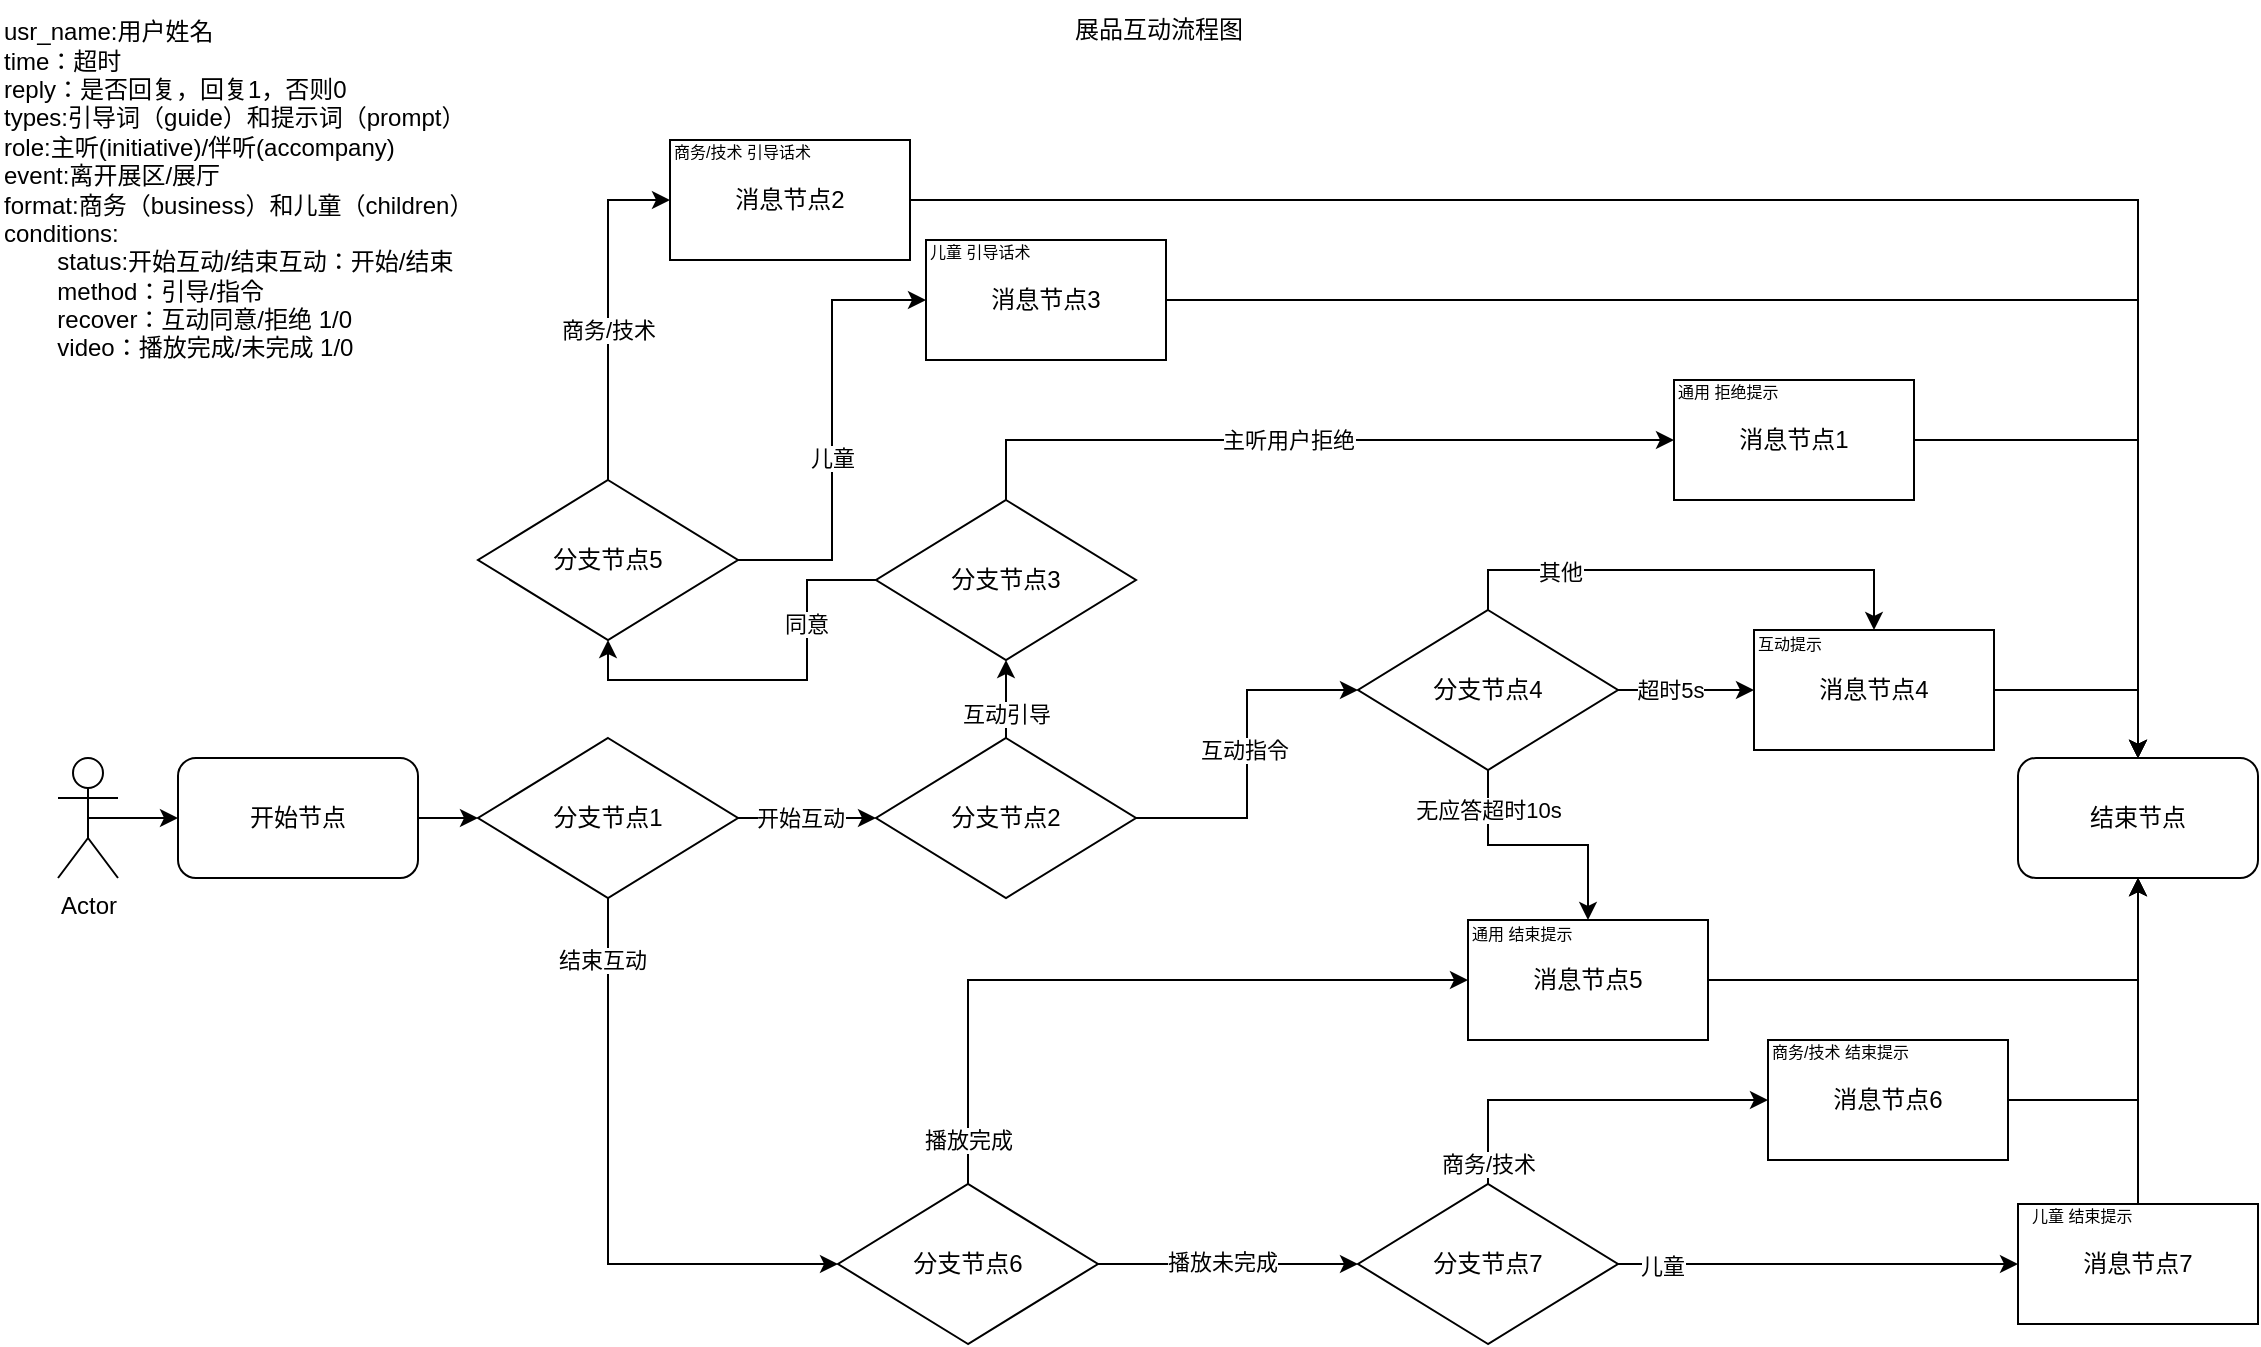 <mxfile version="26.0.6">
  <diagram name="第 1 页" id="XqIgpjNL912tUWsm86NY">
    <mxGraphModel dx="1476" dy="874" grid="1" gridSize="10" guides="1" tooltips="1" connect="1" arrows="1" fold="1" page="1" pageScale="1" pageWidth="1169" pageHeight="827" background="none" math="0" shadow="0">
      <root>
        <mxCell id="0" />
        <mxCell id="1" parent="0" />
        <mxCell id="jOU-Sw_w10BAUPFyjZc6-11" style="edgeStyle=orthogonalEdgeStyle;rounded=0;orthogonalLoop=1;jettySize=auto;html=1;exitX=0.5;exitY=0.5;exitDx=0;exitDy=0;exitPerimeter=0;" parent="1" source="jOU-Sw_w10BAUPFyjZc6-1" target="jOU-Sw_w10BAUPFyjZc6-2" edge="1">
          <mxGeometry relative="1" as="geometry" />
        </mxCell>
        <mxCell id="jOU-Sw_w10BAUPFyjZc6-1" value="Actor" style="shape=umlActor;verticalLabelPosition=bottom;verticalAlign=top;html=1;outlineConnect=0;" parent="1" vertex="1">
          <mxGeometry x="34" y="379" width="30" height="60" as="geometry" />
        </mxCell>
        <mxCell id="jOU-Sw_w10BAUPFyjZc6-4" style="edgeStyle=orthogonalEdgeStyle;rounded=0;orthogonalLoop=1;jettySize=auto;html=1;exitX=1;exitY=0.5;exitDx=0;exitDy=0;entryX=0;entryY=0.5;entryDx=0;entryDy=0;" parent="1" source="jOU-Sw_w10BAUPFyjZc6-2" target="jOU-Sw_w10BAUPFyjZc6-16" edge="1">
          <mxGeometry relative="1" as="geometry">
            <mxPoint x="304" y="409" as="targetPoint" />
          </mxGeometry>
        </mxCell>
        <mxCell id="jOU-Sw_w10BAUPFyjZc6-2" value="开始节点" style="rounded=1;whiteSpace=wrap;html=1;" parent="1" vertex="1">
          <mxGeometry x="94" y="379" width="120" height="60" as="geometry" />
        </mxCell>
        <mxCell id="jOU-Sw_w10BAUPFyjZc6-6" style="edgeStyle=orthogonalEdgeStyle;rounded=0;orthogonalLoop=1;jettySize=auto;html=1;exitX=1;exitY=0.5;exitDx=0;exitDy=0;entryX=0;entryY=0.5;entryDx=0;entryDy=0;" parent="1" source="jOU-Sw_w10BAUPFyjZc6-16" target="jOU-Sw_w10BAUPFyjZc6-15" edge="1">
          <mxGeometry relative="1" as="geometry">
            <mxPoint x="364" y="379" as="sourcePoint" />
            <mxPoint x="484" y="319" as="targetPoint" />
          </mxGeometry>
        </mxCell>
        <mxCell id="jOU-Sw_w10BAUPFyjZc6-19" value="开始互动" style="edgeLabel;html=1;align=center;verticalAlign=middle;resizable=0;points=[];" parent="jOU-Sw_w10BAUPFyjZc6-6" vertex="1" connectable="0">
          <mxGeometry x="-0.005" y="-1" relative="1" as="geometry">
            <mxPoint x="-4" y="-1" as="offset" />
          </mxGeometry>
        </mxCell>
        <mxCell id="jOU-Sw_w10BAUPFyjZc6-13" style="edgeStyle=orthogonalEdgeStyle;rounded=0;orthogonalLoop=1;jettySize=auto;html=1;exitX=0.5;exitY=0;exitDx=0;exitDy=0;entryX=0.5;entryY=1;entryDx=0;entryDy=0;" parent="1" source="jOU-Sw_w10BAUPFyjZc6-15" target="5HFRpIY2yLi9GgM--rcs-7" edge="1">
          <mxGeometry relative="1" as="geometry">
            <mxPoint x="544" y="289" as="sourcePoint" />
            <mxPoint x="390" y="290" as="targetPoint" />
          </mxGeometry>
        </mxCell>
        <mxCell id="4yt9u2mU-97iXNzy5aZv-1" value="互动引导" style="edgeLabel;html=1;align=center;verticalAlign=middle;resizable=0;points=[];" parent="jOU-Sw_w10BAUPFyjZc6-13" vertex="1" connectable="0">
          <mxGeometry x="-0.859" y="2" relative="1" as="geometry">
            <mxPoint x="2" y="-10" as="offset" />
          </mxGeometry>
        </mxCell>
        <mxCell id="jOU-Sw_w10BAUPFyjZc6-14" value="结束节点" style="rounded=1;whiteSpace=wrap;html=1;" parent="1" vertex="1">
          <mxGeometry x="1014" y="379" width="120" height="60" as="geometry" />
        </mxCell>
        <mxCell id="jOU-Sw_w10BAUPFyjZc6-26" style="edgeStyle=orthogonalEdgeStyle;rounded=0;orthogonalLoop=1;jettySize=auto;html=1;entryX=0;entryY=0.5;entryDx=0;entryDy=0;jumpStyle=arc;exitX=0.5;exitY=0;exitDx=0;exitDy=0;" parent="1" source="5HFRpIY2yLi9GgM--rcs-7" target="ggawzRl99f0782iFgvYf-14" edge="1">
          <mxGeometry relative="1" as="geometry">
            <mxPoint x="809" y="20" as="targetPoint" />
            <mxPoint x="730" y="41" as="sourcePoint" />
          </mxGeometry>
        </mxCell>
        <mxCell id="jOU-Sw_w10BAUPFyjZc6-28" value="主听用户拒绝" style="edgeLabel;html=1;align=center;verticalAlign=middle;resizable=0;points=[];" parent="jOU-Sw_w10BAUPFyjZc6-26" vertex="1" connectable="0">
          <mxGeometry x="0.106" y="-3" relative="1" as="geometry">
            <mxPoint x="-31" y="-3" as="offset" />
          </mxGeometry>
        </mxCell>
        <mxCell id="5HFRpIY2yLi9GgM--rcs-2" style="edgeStyle=orthogonalEdgeStyle;rounded=0;orthogonalLoop=1;jettySize=auto;html=1;exitX=1;exitY=0.5;exitDx=0;exitDy=0;entryX=0;entryY=0.5;entryDx=0;entryDy=0;" parent="1" source="jOU-Sw_w10BAUPFyjZc6-15" target="jOU-Sw_w10BAUPFyjZc6-21" edge="1">
          <mxGeometry relative="1" as="geometry" />
        </mxCell>
        <mxCell id="5HFRpIY2yLi9GgM--rcs-3" value="互动指令" style="edgeLabel;html=1;align=center;verticalAlign=middle;resizable=0;points=[];" parent="5HFRpIY2yLi9GgM--rcs-2" vertex="1" connectable="0">
          <mxGeometry x="0.024" y="2" relative="1" as="geometry">
            <mxPoint as="offset" />
          </mxGeometry>
        </mxCell>
        <mxCell id="jOU-Sw_w10BAUPFyjZc6-15" value="分支节点2" style="rhombus;whiteSpace=wrap;html=1;" parent="1" vertex="1">
          <mxGeometry x="443" y="369" width="130" height="80" as="geometry" />
        </mxCell>
        <mxCell id="jOU-Sw_w10BAUPFyjZc6-18" style="edgeStyle=orthogonalEdgeStyle;rounded=0;orthogonalLoop=1;jettySize=auto;html=1;exitX=0.5;exitY=1;exitDx=0;exitDy=0;entryX=1;entryY=0.5;entryDx=0;entryDy=0;" parent="1" source="jOU-Sw_w10BAUPFyjZc6-16" target="jOU-Sw_w10BAUPFyjZc6-17" edge="1">
          <mxGeometry relative="1" as="geometry" />
        </mxCell>
        <mxCell id="jOU-Sw_w10BAUPFyjZc6-20" value="结束互动" style="edgeLabel;html=1;align=center;verticalAlign=middle;resizable=0;points=[];" parent="jOU-Sw_w10BAUPFyjZc6-18" vertex="1" connectable="0">
          <mxGeometry x="-0.12" y="-3" relative="1" as="geometry">
            <mxPoint y="-100" as="offset" />
          </mxGeometry>
        </mxCell>
        <mxCell id="jOU-Sw_w10BAUPFyjZc6-16" value="分支节点1" style="rhombus;whiteSpace=wrap;html=1;" parent="1" vertex="1">
          <mxGeometry x="244" y="369" width="130" height="80" as="geometry" />
        </mxCell>
        <mxCell id="jOU-Sw_w10BAUPFyjZc6-45" style="edgeStyle=orthogonalEdgeStyle;rounded=0;orthogonalLoop=1;jettySize=auto;html=1;exitX=0;exitY=0.5;exitDx=0;exitDy=0;" parent="1" source="jOU-Sw_w10BAUPFyjZc6-17" target="jOU-Sw_w10BAUPFyjZc6-44" edge="1">
          <mxGeometry relative="1" as="geometry" />
        </mxCell>
        <mxCell id="jOU-Sw_w10BAUPFyjZc6-50" value="播放未完成" style="edgeLabel;html=1;align=center;verticalAlign=middle;resizable=0;points=[];" parent="jOU-Sw_w10BAUPFyjZc6-45" vertex="1" connectable="0">
          <mxGeometry x="-0.044" y="1" relative="1" as="geometry">
            <mxPoint as="offset" />
          </mxGeometry>
        </mxCell>
        <mxCell id="ggawzRl99f0782iFgvYf-10" style="edgeStyle=orthogonalEdgeStyle;rounded=0;orthogonalLoop=1;jettySize=auto;html=1;exitX=0.5;exitY=1;exitDx=0;exitDy=0;entryX=0;entryY=0.5;entryDx=0;entryDy=0;" parent="1" source="jOU-Sw_w10BAUPFyjZc6-17" target="ggawzRl99f0782iFgvYf-8" edge="1">
          <mxGeometry relative="1" as="geometry" />
        </mxCell>
        <mxCell id="ggawzRl99f0782iFgvYf-17" value="播放完成" style="edgeLabel;html=1;align=center;verticalAlign=middle;resizable=0;points=[];" parent="ggawzRl99f0782iFgvYf-10" vertex="1" connectable="0">
          <mxGeometry x="-0.876" relative="1" as="geometry">
            <mxPoint as="offset" />
          </mxGeometry>
        </mxCell>
        <mxCell id="jOU-Sw_w10BAUPFyjZc6-17" value="分支节点6" style="rhombus;whiteSpace=wrap;html=1;direction=west;" parent="1" vertex="1">
          <mxGeometry x="424" y="592" width="130" height="80" as="geometry" />
        </mxCell>
        <mxCell id="jOU-Sw_w10BAUPFyjZc6-37" style="edgeStyle=orthogonalEdgeStyle;rounded=0;orthogonalLoop=1;jettySize=auto;html=1;exitX=1;exitY=0.5;exitDx=0;exitDy=0;entryX=0;entryY=0.5;entryDx=0;entryDy=0;" parent="1" source="jOU-Sw_w10BAUPFyjZc6-21" target="jOU-Sw_w10BAUPFyjZc6-65" edge="1">
          <mxGeometry relative="1" as="geometry">
            <mxPoint x="954" y="355" as="targetPoint" />
          </mxGeometry>
        </mxCell>
        <mxCell id="jOU-Sw_w10BAUPFyjZc6-41" value="超时5s" style="edgeLabel;html=1;align=center;verticalAlign=middle;resizable=0;points=[];" parent="jOU-Sw_w10BAUPFyjZc6-37" vertex="1" connectable="0">
          <mxGeometry x="-0.661" y="1" relative="1" as="geometry">
            <mxPoint x="14" y="1" as="offset" />
          </mxGeometry>
        </mxCell>
        <mxCell id="jOU-Sw_w10BAUPFyjZc6-38" style="edgeStyle=orthogonalEdgeStyle;rounded=0;orthogonalLoop=1;jettySize=auto;html=1;exitX=0.5;exitY=1;exitDx=0;exitDy=0;entryX=0.5;entryY=0;entryDx=0;entryDy=0;jumpStyle=arc;" parent="1" source="jOU-Sw_w10BAUPFyjZc6-21" target="ggawzRl99f0782iFgvYf-8" edge="1">
          <mxGeometry relative="1" as="geometry">
            <mxPoint x="830" y="320" as="targetPoint" />
          </mxGeometry>
        </mxCell>
        <mxCell id="jOU-Sw_w10BAUPFyjZc6-39" style="edgeStyle=orthogonalEdgeStyle;rounded=0;orthogonalLoop=1;jettySize=auto;html=1;exitX=0.5;exitY=0;exitDx=0;exitDy=0;entryX=0.5;entryY=0;entryDx=0;entryDy=0;" parent="1" source="jOU-Sw_w10BAUPFyjZc6-21" target="jOU-Sw_w10BAUPFyjZc6-65" edge="1">
          <mxGeometry relative="1" as="geometry">
            <mxPoint x="1060" y="285" as="targetPoint" />
            <mxPoint x="779" y="295" as="sourcePoint" />
          </mxGeometry>
        </mxCell>
        <mxCell id="jOU-Sw_w10BAUPFyjZc6-40" value="无应答超时10s" style="edgeLabel;html=1;align=center;verticalAlign=middle;resizable=0;points=[];" parent="jOU-Sw_w10BAUPFyjZc6-39" vertex="1" connectable="0">
          <mxGeometry x="-0.451" y="1" relative="1" as="geometry">
            <mxPoint x="-47" y="121" as="offset" />
          </mxGeometry>
        </mxCell>
        <mxCell id="5HFRpIY2yLi9GgM--rcs-9" value="其他" style="edgeLabel;html=1;align=center;verticalAlign=middle;resizable=0;points=[];" parent="jOU-Sw_w10BAUPFyjZc6-39" vertex="1" connectable="0">
          <mxGeometry x="-0.544" y="-1" relative="1" as="geometry">
            <mxPoint as="offset" />
          </mxGeometry>
        </mxCell>
        <mxCell id="jOU-Sw_w10BAUPFyjZc6-21" value="分支节点4" style="rhombus;whiteSpace=wrap;html=1;" parent="1" vertex="1">
          <mxGeometry x="684" y="305" width="130" height="80" as="geometry" />
        </mxCell>
        <mxCell id="jOU-Sw_w10BAUPFyjZc6-47" style="edgeStyle=orthogonalEdgeStyle;rounded=0;orthogonalLoop=1;jettySize=auto;html=1;exitX=0;exitY=0.5;exitDx=0;exitDy=0;entryX=0;entryY=0.5;entryDx=0;entryDy=0;" parent="1" source="jOU-Sw_w10BAUPFyjZc6-44" target="ggawzRl99f0782iFgvYf-4" edge="1">
          <mxGeometry relative="1" as="geometry">
            <mxPoint x="939" y="630" as="targetPoint" />
          </mxGeometry>
        </mxCell>
        <mxCell id="jOU-Sw_w10BAUPFyjZc6-53" value="儿童" style="edgeLabel;html=1;align=center;verticalAlign=middle;resizable=0;points=[];" parent="jOU-Sw_w10BAUPFyjZc6-47" vertex="1" connectable="0">
          <mxGeometry x="-0.778" y="-1" relative="1" as="geometry">
            <mxPoint as="offset" />
          </mxGeometry>
        </mxCell>
        <mxCell id="jOU-Sw_w10BAUPFyjZc6-70" style="edgeStyle=orthogonalEdgeStyle;rounded=0;orthogonalLoop=1;jettySize=auto;html=1;exitX=0.5;exitY=1;exitDx=0;exitDy=0;entryX=0;entryY=0.5;entryDx=0;entryDy=0;" parent="1" source="jOU-Sw_w10BAUPFyjZc6-44" target="ggawzRl99f0782iFgvYf-3" edge="1">
          <mxGeometry relative="1" as="geometry">
            <mxPoint x="859" y="490" as="targetPoint" />
          </mxGeometry>
        </mxCell>
        <mxCell id="ggawzRl99f0782iFgvYf-2" value="商务/技术" style="edgeLabel;html=1;align=center;verticalAlign=middle;resizable=0;points=[];" parent="jOU-Sw_w10BAUPFyjZc6-70" vertex="1" connectable="0">
          <mxGeometry x="-0.89" relative="1" as="geometry">
            <mxPoint as="offset" />
          </mxGeometry>
        </mxCell>
        <mxCell id="jOU-Sw_w10BAUPFyjZc6-44" value="分支节点7" style="rhombus;whiteSpace=wrap;html=1;direction=west;" parent="1" vertex="1">
          <mxGeometry x="684" y="592" width="130" height="80" as="geometry" />
        </mxCell>
        <mxCell id="jOU-Sw_w10BAUPFyjZc6-54" value="展品互动流程图" style="text;html=1;align=center;verticalAlign=middle;whiteSpace=wrap;rounded=0;" parent="1" vertex="1">
          <mxGeometry x="497" width="175" height="30" as="geometry" />
        </mxCell>
        <mxCell id="jOU-Sw_w10BAUPFyjZc6-71" style="edgeStyle=orthogonalEdgeStyle;rounded=0;orthogonalLoop=1;jettySize=auto;html=1;exitX=1;exitY=0.5;exitDx=0;exitDy=0;entryX=0;entryY=0.5;entryDx=0;entryDy=0;" parent="1" source="jOU-Sw_w10BAUPFyjZc6-55" target="jOU-Sw_w10BAUPFyjZc6-60" edge="1">
          <mxGeometry relative="1" as="geometry" />
        </mxCell>
        <mxCell id="jOU-Sw_w10BAUPFyjZc6-73" value="儿童" style="edgeLabel;html=1;align=center;verticalAlign=middle;resizable=0;points=[];" parent="jOU-Sw_w10BAUPFyjZc6-71" vertex="1" connectable="0">
          <mxGeometry x="-0.122" relative="1" as="geometry">
            <mxPoint as="offset" />
          </mxGeometry>
        </mxCell>
        <mxCell id="jOU-Sw_w10BAUPFyjZc6-55" value="分支节点5" style="rhombus;whiteSpace=wrap;html=1;" parent="1" vertex="1">
          <mxGeometry x="244" y="240" width="130" height="80" as="geometry" />
        </mxCell>
        <mxCell id="jOU-Sw_w10BAUPFyjZc6-57" style="edgeStyle=orthogonalEdgeStyle;rounded=0;orthogonalLoop=1;jettySize=auto;html=1;exitX=0.5;exitY=0;exitDx=0;exitDy=0;entryX=0;entryY=0.5;entryDx=0;entryDy=0;" parent="1" source="jOU-Sw_w10BAUPFyjZc6-55" target="jOU-Sw_w10BAUPFyjZc6-59" edge="1">
          <mxGeometry relative="1" as="geometry">
            <mxPoint x="381" y="60" as="targetPoint" />
          </mxGeometry>
        </mxCell>
        <mxCell id="jOU-Sw_w10BAUPFyjZc6-72" value="商务/技术" style="edgeLabel;html=1;align=center;verticalAlign=middle;resizable=0;points=[];" parent="jOU-Sw_w10BAUPFyjZc6-57" vertex="1" connectable="0">
          <mxGeometry x="-0.136" y="-1" relative="1" as="geometry">
            <mxPoint x="-1" y="-1" as="offset" />
          </mxGeometry>
        </mxCell>
        <mxCell id="jOU-Sw_w10BAUPFyjZc6-62" style="edgeStyle=orthogonalEdgeStyle;rounded=0;orthogonalLoop=1;jettySize=auto;html=1;exitX=1;exitY=0.5;exitDx=0;exitDy=0;entryX=0.5;entryY=0;entryDx=0;entryDy=0;" parent="1" source="jOU-Sw_w10BAUPFyjZc6-59" target="jOU-Sw_w10BAUPFyjZc6-14" edge="1">
          <mxGeometry relative="1" as="geometry">
            <mxPoint x="679" y="259" as="targetPoint" />
          </mxGeometry>
        </mxCell>
        <mxCell id="jOU-Sw_w10BAUPFyjZc6-59" value="消息节点2" style="rounded=0;whiteSpace=wrap;html=1;" parent="1" vertex="1">
          <mxGeometry x="340" y="70" width="120" height="60" as="geometry" />
        </mxCell>
        <mxCell id="jOU-Sw_w10BAUPFyjZc6-63" style="edgeStyle=orthogonalEdgeStyle;rounded=0;orthogonalLoop=1;jettySize=auto;html=1;exitX=1;exitY=0.5;exitDx=0;exitDy=0;entryX=0.5;entryY=0;entryDx=0;entryDy=0;" parent="1" source="jOU-Sw_w10BAUPFyjZc6-60" target="jOU-Sw_w10BAUPFyjZc6-14" edge="1">
          <mxGeometry relative="1" as="geometry" />
        </mxCell>
        <mxCell id="jOU-Sw_w10BAUPFyjZc6-60" value="消息节点3" style="rounded=0;whiteSpace=wrap;html=1;" parent="1" vertex="1">
          <mxGeometry x="468" y="120" width="120" height="60" as="geometry" />
        </mxCell>
        <mxCell id="jOU-Sw_w10BAUPFyjZc6-68" style="edgeStyle=orthogonalEdgeStyle;rounded=0;orthogonalLoop=1;jettySize=auto;html=1;exitX=1;exitY=0.5;exitDx=0;exitDy=0;entryX=0.5;entryY=0;entryDx=0;entryDy=0;" parent="1" source="jOU-Sw_w10BAUPFyjZc6-65" target="jOU-Sw_w10BAUPFyjZc6-14" edge="1">
          <mxGeometry relative="1" as="geometry">
            <mxPoint x="1154" y="270" as="targetPoint" />
          </mxGeometry>
        </mxCell>
        <mxCell id="jOU-Sw_w10BAUPFyjZc6-65" value="消息节点4" style="rounded=0;whiteSpace=wrap;html=1;" parent="1" vertex="1">
          <mxGeometry x="882" y="315" width="120" height="60" as="geometry" />
        </mxCell>
        <mxCell id="ggawzRl99f0782iFgvYf-12" style="edgeStyle=orthogonalEdgeStyle;rounded=0;orthogonalLoop=1;jettySize=auto;html=1;exitX=1;exitY=0.5;exitDx=0;exitDy=0;entryX=0.5;entryY=1;entryDx=0;entryDy=0;" parent="1" source="ggawzRl99f0782iFgvYf-3" target="jOU-Sw_w10BAUPFyjZc6-14" edge="1">
          <mxGeometry relative="1" as="geometry">
            <mxPoint x="1119" y="480" as="targetPoint" />
          </mxGeometry>
        </mxCell>
        <mxCell id="ggawzRl99f0782iFgvYf-3" value="消息节点6" style="rounded=0;whiteSpace=wrap;html=1;" parent="1" vertex="1">
          <mxGeometry x="889" y="520" width="120" height="60" as="geometry" />
        </mxCell>
        <mxCell id="ggawzRl99f0782iFgvYf-4" value="消息节点7" style="rounded=0;whiteSpace=wrap;html=1;" parent="1" vertex="1">
          <mxGeometry x="1014" y="602" width="120" height="60" as="geometry" />
        </mxCell>
        <mxCell id="ggawzRl99f0782iFgvYf-6" value="&lt;span style=&quot;font-size: 8px;&quot;&gt;商务/技术 结束提示&lt;/span&gt;" style="text;html=1;align=left;verticalAlign=middle;whiteSpace=wrap;rounded=0;" parent="1" vertex="1">
          <mxGeometry x="889" y="520" width="80" height="10" as="geometry" />
        </mxCell>
        <mxCell id="ggawzRl99f0782iFgvYf-13" style="edgeStyle=orthogonalEdgeStyle;rounded=0;orthogonalLoop=1;jettySize=auto;html=1;entryX=0.5;entryY=1;entryDx=0;entryDy=0;exitX=0.5;exitY=0;exitDx=0;exitDy=0;" parent="1" source="ggawzRl99f0782iFgvYf-4" target="jOU-Sw_w10BAUPFyjZc6-14" edge="1">
          <mxGeometry relative="1" as="geometry">
            <mxPoint x="1139" y="580" as="sourcePoint" />
          </mxGeometry>
        </mxCell>
        <mxCell id="ggawzRl99f0782iFgvYf-7" value="&lt;span style=&quot;font-size: 8px;&quot;&gt;儿童 结束提示&lt;/span&gt;" style="text;html=1;align=left;verticalAlign=middle;whiteSpace=wrap;rounded=0;" parent="1" vertex="1">
          <mxGeometry x="1019" y="602" width="80" height="10" as="geometry" />
        </mxCell>
        <mxCell id="ggawzRl99f0782iFgvYf-11" style="edgeStyle=orthogonalEdgeStyle;rounded=0;orthogonalLoop=1;jettySize=auto;html=1;exitX=1;exitY=0.5;exitDx=0;exitDy=0;entryX=0.5;entryY=1;entryDx=0;entryDy=0;" parent="1" source="ggawzRl99f0782iFgvYf-8" target="jOU-Sw_w10BAUPFyjZc6-14" edge="1">
          <mxGeometry relative="1" as="geometry" />
        </mxCell>
        <mxCell id="ggawzRl99f0782iFgvYf-8" value="消息节点5" style="rounded=0;whiteSpace=wrap;html=1;" parent="1" vertex="1">
          <mxGeometry x="739" y="460" width="120" height="60" as="geometry" />
        </mxCell>
        <mxCell id="ggawzRl99f0782iFgvYf-9" value="&lt;span style=&quot;font-size: 8px;&quot;&gt;通用 结束提示&lt;/span&gt;" style="text;html=1;align=left;verticalAlign=middle;whiteSpace=wrap;rounded=0;" parent="1" vertex="1">
          <mxGeometry x="739" y="461" width="80" height="10" as="geometry" />
        </mxCell>
        <mxCell id="ggawzRl99f0782iFgvYf-16" style="edgeStyle=orthogonalEdgeStyle;rounded=0;orthogonalLoop=1;jettySize=auto;html=1;exitX=1;exitY=0.5;exitDx=0;exitDy=0;" parent="1" source="ggawzRl99f0782iFgvYf-14" target="jOU-Sw_w10BAUPFyjZc6-14" edge="1">
          <mxGeometry relative="1" as="geometry" />
        </mxCell>
        <mxCell id="ggawzRl99f0782iFgvYf-14" value="消息节点1" style="rounded=0;whiteSpace=wrap;html=1;" parent="1" vertex="1">
          <mxGeometry x="842" y="190" width="120" height="60" as="geometry" />
        </mxCell>
        <mxCell id="ggawzRl99f0782iFgvYf-15" value="&lt;span style=&quot;font-size: 8px;&quot;&gt;通用 拒绝提示&lt;/span&gt;" style="text;html=1;align=left;verticalAlign=middle;whiteSpace=wrap;rounded=0;" parent="1" vertex="1">
          <mxGeometry x="842" y="190" width="80" height="10" as="geometry" />
        </mxCell>
        <mxCell id="ggawzRl99f0782iFgvYf-18" value="&lt;span style=&quot;font-size: 8px;&quot;&gt;商务/技术 引导话术&lt;/span&gt;" style="text;html=1;align=left;verticalAlign=middle;whiteSpace=wrap;rounded=0;" parent="1" vertex="1">
          <mxGeometry x="340" y="70" width="80" height="10" as="geometry" />
        </mxCell>
        <mxCell id="ggawzRl99f0782iFgvYf-19" value="&lt;span style=&quot;font-size: 8px;&quot;&gt;儿童 引导话术&lt;/span&gt;" style="text;html=1;align=left;verticalAlign=middle;whiteSpace=wrap;rounded=0;" parent="1" vertex="1">
          <mxGeometry x="468" y="120" width="80" height="10" as="geometry" />
        </mxCell>
        <mxCell id="ggawzRl99f0782iFgvYf-21" value="&lt;span style=&quot;font-size: 8px;&quot;&gt;互动提示&lt;/span&gt;" style="text;html=1;align=left;verticalAlign=middle;whiteSpace=wrap;rounded=0;" parent="1" vertex="1">
          <mxGeometry x="882" y="316" width="80" height="10" as="geometry" />
        </mxCell>
        <mxCell id="5HFRpIY2yLi9GgM--rcs-1" value="&lt;div&gt;usr_name:用户姓名&lt;/div&gt;&lt;div&gt;time：超时&lt;/div&gt;&lt;div&gt;reply：是否回复，回复1，否则0&lt;/div&gt;types:引导词（guide）和提示词（prompt）&lt;div&gt;role:主听(initiative)/伴听(accompany)&lt;/div&gt;&lt;div&gt;event:离开展区/展厅&lt;/div&gt;&lt;div&gt;format:商务（business）和儿童（children）&lt;br&gt;conditions:&lt;/div&gt;&lt;div&gt;&lt;span style=&quot;white-space: pre;&quot;&gt;&#x9;&lt;/span&gt;status:开始互动/结束互动：开始/结束&lt;/div&gt;&lt;div&gt;&lt;span style=&quot;white-space: pre;&quot;&gt;&#x9;&lt;/span&gt;method：引导/指令&lt;br&gt;&lt;/div&gt;&lt;div&gt;&lt;span style=&quot;white-space: pre;&quot;&gt;&#x9;&lt;/span&gt;recover：互动同意/拒绝 1/0&lt;br&gt;&lt;/div&gt;&lt;div&gt;&lt;span style=&quot;white-space: pre;&quot;&gt;&#x9;&lt;/span&gt;video：播放完成/未完成 1/0&lt;br&gt;&lt;/div&gt;" style="text;html=1;align=left;verticalAlign=middle;resizable=0;points=[];autosize=1;strokeColor=none;fillColor=none;" parent="1" vertex="1">
          <mxGeometry x="5" width="260" height="190" as="geometry" />
        </mxCell>
        <mxCell id="5HFRpIY2yLi9GgM--rcs-8" style="edgeStyle=orthogonalEdgeStyle;rounded=0;orthogonalLoop=1;jettySize=auto;html=1;exitX=0;exitY=0.5;exitDx=0;exitDy=0;entryX=0.5;entryY=1;entryDx=0;entryDy=0;" parent="1" source="5HFRpIY2yLi9GgM--rcs-7" target="jOU-Sw_w10BAUPFyjZc6-55" edge="1">
          <mxGeometry relative="1" as="geometry" />
        </mxCell>
        <mxCell id="H7I7ezWqw2s9_rg2uE8h-1" value="同意" style="edgeLabel;html=1;align=center;verticalAlign=middle;resizable=0;points=[];" vertex="1" connectable="0" parent="5HFRpIY2yLi9GgM--rcs-8">
          <mxGeometry x="-0.448" y="-1" relative="1" as="geometry">
            <mxPoint as="offset" />
          </mxGeometry>
        </mxCell>
        <mxCell id="5HFRpIY2yLi9GgM--rcs-7" value="分支节点3" style="rhombus;whiteSpace=wrap;html=1;" parent="1" vertex="1">
          <mxGeometry x="443" y="250" width="130" height="80" as="geometry" />
        </mxCell>
      </root>
    </mxGraphModel>
  </diagram>
</mxfile>
